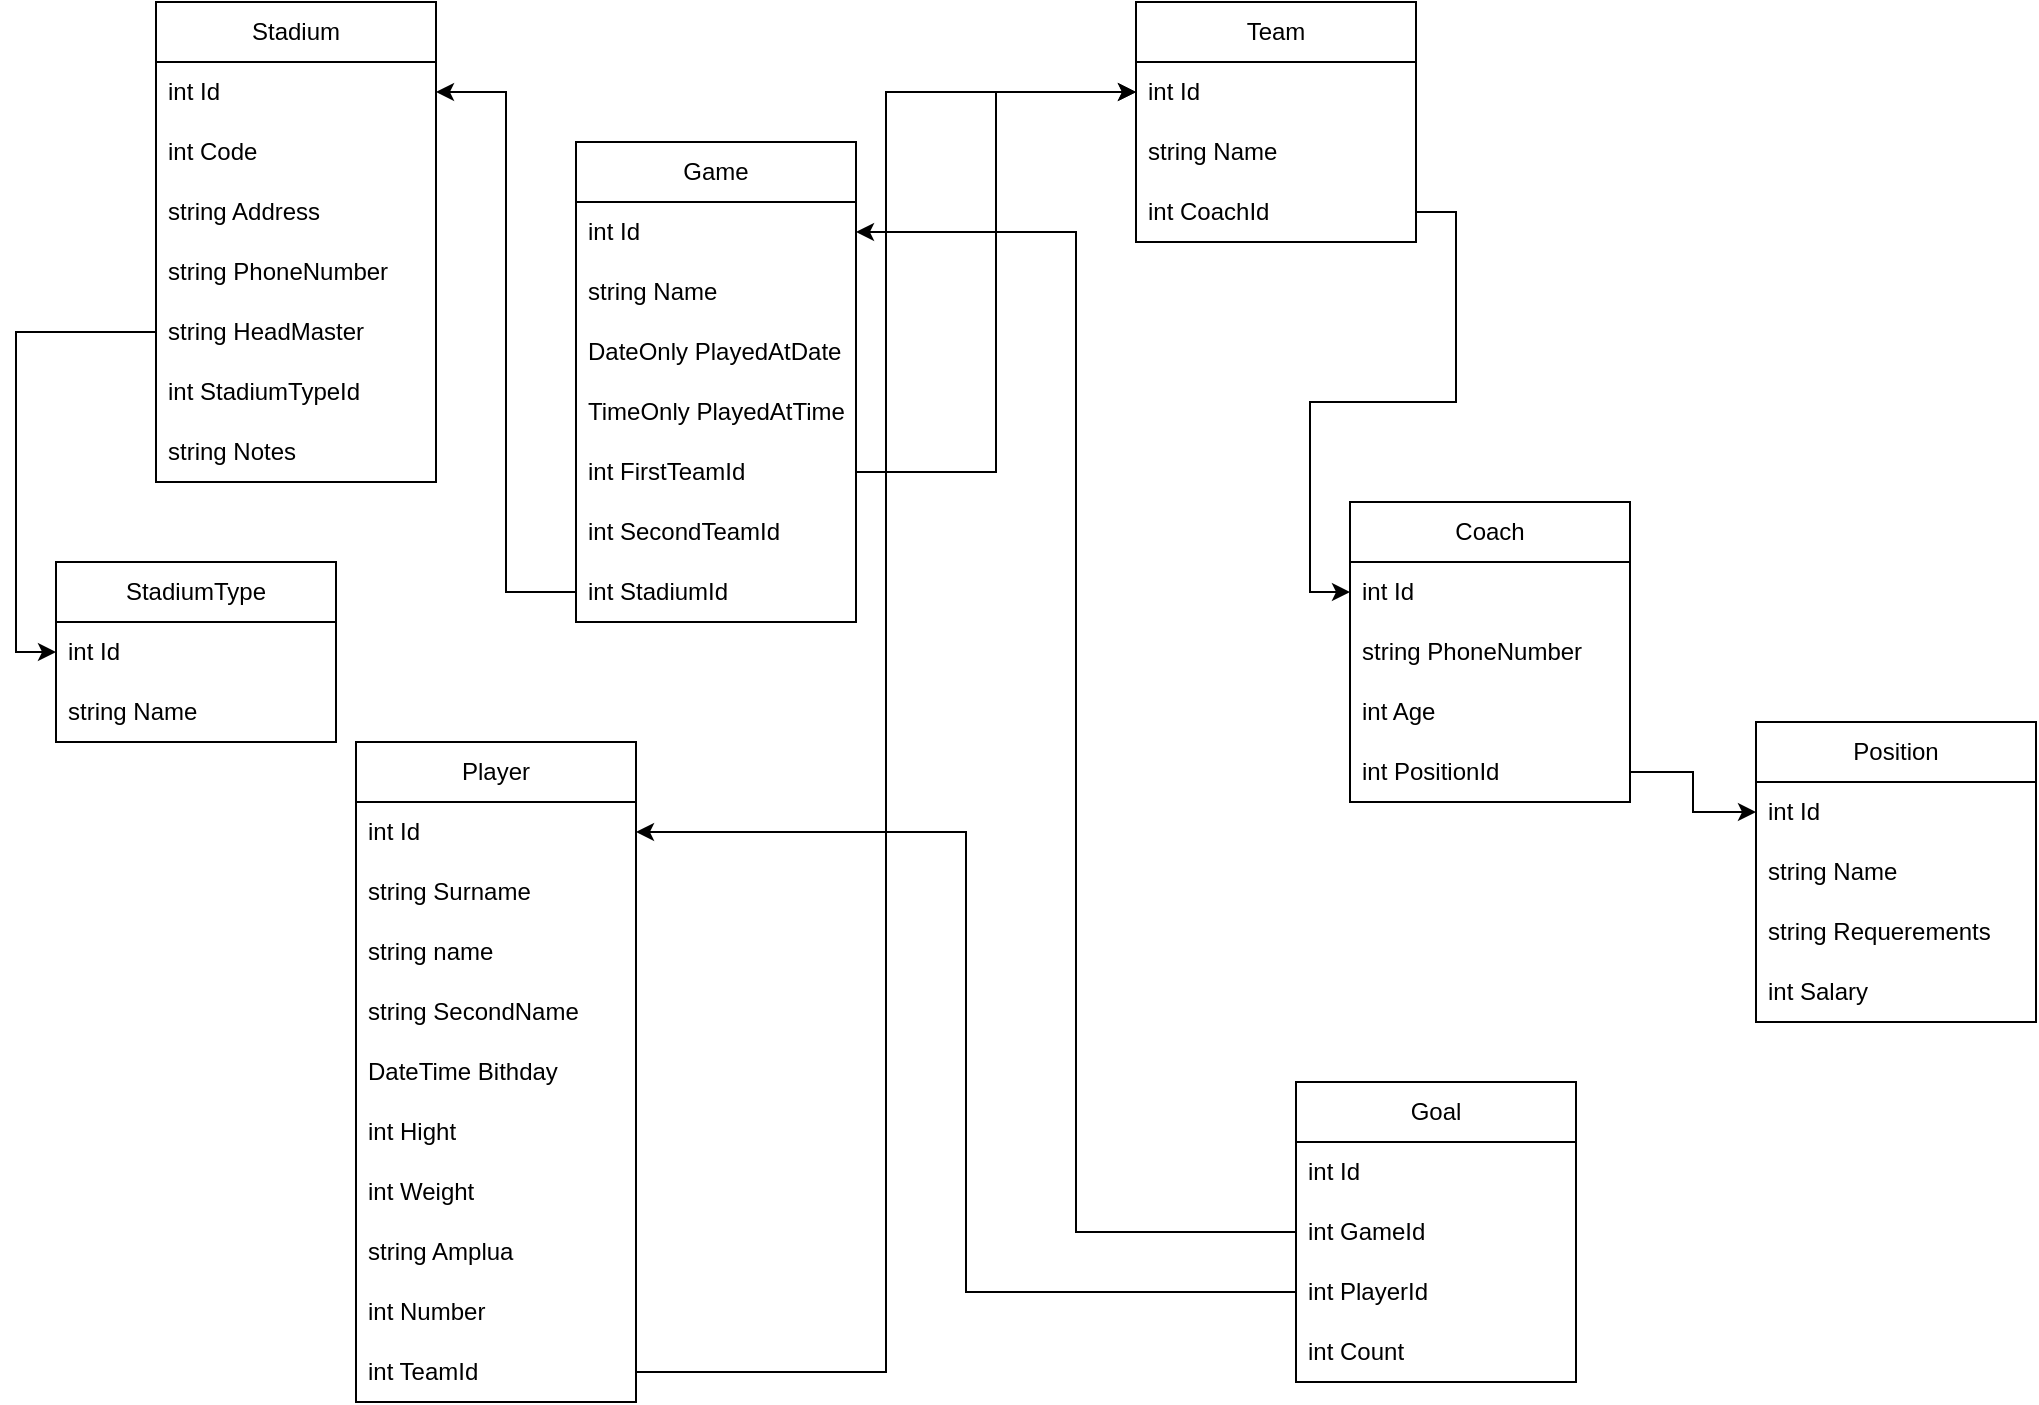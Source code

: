 <mxfile version="24.8.1">
  <diagram name="Страница — 1" id="1MP5FgzzrECtCmmfU7ie">
    <mxGraphModel dx="574" dy="298" grid="1" gridSize="10" guides="1" tooltips="1" connect="1" arrows="1" fold="1" page="1" pageScale="1" pageWidth="827" pageHeight="1169" math="0" shadow="0">
      <root>
        <mxCell id="0" />
        <mxCell id="1" parent="0" />
        <mxCell id="SEXWkNp9k0G2XEpR-ho--1" value="Stadium" style="swimlane;fontStyle=0;childLayout=stackLayout;horizontal=1;startSize=30;horizontalStack=0;resizeParent=1;resizeParentMax=0;resizeLast=0;collapsible=1;marginBottom=0;whiteSpace=wrap;html=1;" parent="1" vertex="1">
          <mxGeometry x="90" y="120" width="140" height="240" as="geometry" />
        </mxCell>
        <mxCell id="SEXWkNp9k0G2XEpR-ho--2" value="int Id" style="text;strokeColor=none;fillColor=none;align=left;verticalAlign=middle;spacingLeft=4;spacingRight=4;overflow=hidden;points=[[0,0.5],[1,0.5]];portConstraint=eastwest;rotatable=0;whiteSpace=wrap;html=1;" parent="SEXWkNp9k0G2XEpR-ho--1" vertex="1">
          <mxGeometry y="30" width="140" height="30" as="geometry" />
        </mxCell>
        <mxCell id="SEXWkNp9k0G2XEpR-ho--3" value="int Code" style="text;strokeColor=none;fillColor=none;align=left;verticalAlign=middle;spacingLeft=4;spacingRight=4;overflow=hidden;points=[[0,0.5],[1,0.5]];portConstraint=eastwest;rotatable=0;whiteSpace=wrap;html=1;" parent="SEXWkNp9k0G2XEpR-ho--1" vertex="1">
          <mxGeometry y="60" width="140" height="30" as="geometry" />
        </mxCell>
        <mxCell id="SEXWkNp9k0G2XEpR-ho--4" value="string Address" style="text;strokeColor=none;fillColor=none;align=left;verticalAlign=middle;spacingLeft=4;spacingRight=4;overflow=hidden;points=[[0,0.5],[1,0.5]];portConstraint=eastwest;rotatable=0;whiteSpace=wrap;html=1;" parent="SEXWkNp9k0G2XEpR-ho--1" vertex="1">
          <mxGeometry y="90" width="140" height="30" as="geometry" />
        </mxCell>
        <mxCell id="SEXWkNp9k0G2XEpR-ho--5" value="string PhoneNumber" style="text;strokeColor=none;fillColor=none;align=left;verticalAlign=middle;spacingLeft=4;spacingRight=4;overflow=hidden;points=[[0,0.5],[1,0.5]];portConstraint=eastwest;rotatable=0;whiteSpace=wrap;html=1;" parent="SEXWkNp9k0G2XEpR-ho--1" vertex="1">
          <mxGeometry y="120" width="140" height="30" as="geometry" />
        </mxCell>
        <mxCell id="SEXWkNp9k0G2XEpR-ho--6" value="string H&lt;span style=&quot;background-color: initial;&quot;&gt;eadMaster&lt;/span&gt;" style="text;strokeColor=none;fillColor=none;align=left;verticalAlign=middle;spacingLeft=4;spacingRight=4;overflow=hidden;points=[[0,0.5],[1,0.5]];portConstraint=eastwest;rotatable=0;whiteSpace=wrap;html=1;" parent="SEXWkNp9k0G2XEpR-ho--1" vertex="1">
          <mxGeometry y="150" width="140" height="30" as="geometry" />
        </mxCell>
        <mxCell id="SEXWkNp9k0G2XEpR-ho--7" value="int StadiumTypeId" style="text;strokeColor=none;fillColor=none;align=left;verticalAlign=middle;spacingLeft=4;spacingRight=4;overflow=hidden;points=[[0,0.5],[1,0.5]];portConstraint=eastwest;rotatable=0;whiteSpace=wrap;html=1;" parent="SEXWkNp9k0G2XEpR-ho--1" vertex="1">
          <mxGeometry y="180" width="140" height="30" as="geometry" />
        </mxCell>
        <mxCell id="SEXWkNp9k0G2XEpR-ho--8" value="string Notes" style="text;strokeColor=none;fillColor=none;align=left;verticalAlign=middle;spacingLeft=4;spacingRight=4;overflow=hidden;points=[[0,0.5],[1,0.5]];portConstraint=eastwest;rotatable=0;whiteSpace=wrap;html=1;" parent="SEXWkNp9k0G2XEpR-ho--1" vertex="1">
          <mxGeometry y="210" width="140" height="30" as="geometry" />
        </mxCell>
        <mxCell id="SEXWkNp9k0G2XEpR-ho--10" value="StadiumType" style="swimlane;fontStyle=0;childLayout=stackLayout;horizontal=1;startSize=30;horizontalStack=0;resizeParent=1;resizeParentMax=0;resizeLast=0;collapsible=1;marginBottom=0;whiteSpace=wrap;html=1;" parent="1" vertex="1">
          <mxGeometry x="40" y="400" width="140" height="90" as="geometry" />
        </mxCell>
        <mxCell id="SEXWkNp9k0G2XEpR-ho--11" value="int Id" style="text;strokeColor=none;fillColor=none;align=left;verticalAlign=middle;spacingLeft=4;spacingRight=4;overflow=hidden;points=[[0,0.5],[1,0.5]];portConstraint=eastwest;rotatable=0;whiteSpace=wrap;html=1;" parent="SEXWkNp9k0G2XEpR-ho--10" vertex="1">
          <mxGeometry y="30" width="140" height="30" as="geometry" />
        </mxCell>
        <mxCell id="SEXWkNp9k0G2XEpR-ho--12" value="string Name" style="text;strokeColor=none;fillColor=none;align=left;verticalAlign=middle;spacingLeft=4;spacingRight=4;overflow=hidden;points=[[0,0.5],[1,0.5]];portConstraint=eastwest;rotatable=0;whiteSpace=wrap;html=1;" parent="SEXWkNp9k0G2XEpR-ho--10" vertex="1">
          <mxGeometry y="60" width="140" height="30" as="geometry" />
        </mxCell>
        <mxCell id="SEXWkNp9k0G2XEpR-ho--14" value="Game" style="swimlane;fontStyle=0;childLayout=stackLayout;horizontal=1;startSize=30;horizontalStack=0;resizeParent=1;resizeParentMax=0;resizeLast=0;collapsible=1;marginBottom=0;whiteSpace=wrap;html=1;" parent="1" vertex="1">
          <mxGeometry x="300" y="190" width="140" height="240" as="geometry" />
        </mxCell>
        <mxCell id="SEXWkNp9k0G2XEpR-ho--15" value="int Id" style="text;strokeColor=none;fillColor=none;align=left;verticalAlign=middle;spacingLeft=4;spacingRight=4;overflow=hidden;points=[[0,0.5],[1,0.5]];portConstraint=eastwest;rotatable=0;whiteSpace=wrap;html=1;" parent="SEXWkNp9k0G2XEpR-ho--14" vertex="1">
          <mxGeometry y="30" width="140" height="30" as="geometry" />
        </mxCell>
        <mxCell id="SEXWkNp9k0G2XEpR-ho--16" value="string Name" style="text;strokeColor=none;fillColor=none;align=left;verticalAlign=middle;spacingLeft=4;spacingRight=4;overflow=hidden;points=[[0,0.5],[1,0.5]];portConstraint=eastwest;rotatable=0;whiteSpace=wrap;html=1;" parent="SEXWkNp9k0G2XEpR-ho--14" vertex="1">
          <mxGeometry y="60" width="140" height="30" as="geometry" />
        </mxCell>
        <mxCell id="SEXWkNp9k0G2XEpR-ho--17" value="DateOnly PlayedAtDate" style="text;strokeColor=none;fillColor=none;align=left;verticalAlign=middle;spacingLeft=4;spacingRight=4;overflow=hidden;points=[[0,0.5],[1,0.5]];portConstraint=eastwest;rotatable=0;whiteSpace=wrap;html=1;" parent="SEXWkNp9k0G2XEpR-ho--14" vertex="1">
          <mxGeometry y="90" width="140" height="30" as="geometry" />
        </mxCell>
        <mxCell id="SEXWkNp9k0G2XEpR-ho--18" value="TimeOnly PlayedAtTime" style="text;strokeColor=none;fillColor=none;align=left;verticalAlign=middle;spacingLeft=4;spacingRight=4;overflow=hidden;points=[[0,0.5],[1,0.5]];portConstraint=eastwest;rotatable=0;whiteSpace=wrap;html=1;" parent="SEXWkNp9k0G2XEpR-ho--14" vertex="1">
          <mxGeometry y="120" width="140" height="30" as="geometry" />
        </mxCell>
        <mxCell id="SEXWkNp9k0G2XEpR-ho--19" value="int FirstTeamId" style="text;strokeColor=none;fillColor=none;align=left;verticalAlign=middle;spacingLeft=4;spacingRight=4;overflow=hidden;points=[[0,0.5],[1,0.5]];portConstraint=eastwest;rotatable=0;whiteSpace=wrap;html=1;" parent="SEXWkNp9k0G2XEpR-ho--14" vertex="1">
          <mxGeometry y="150" width="140" height="30" as="geometry" />
        </mxCell>
        <mxCell id="U7LiObNSI7hE4LdqTyZU-1" value="int SecondTeamId" style="text;strokeColor=none;fillColor=none;align=left;verticalAlign=middle;spacingLeft=4;spacingRight=4;overflow=hidden;points=[[0,0.5],[1,0.5]];portConstraint=eastwest;rotatable=0;whiteSpace=wrap;html=1;" vertex="1" parent="SEXWkNp9k0G2XEpR-ho--14">
          <mxGeometry y="180" width="140" height="30" as="geometry" />
        </mxCell>
        <mxCell id="SEXWkNp9k0G2XEpR-ho--20" value="int StadiumId" style="text;strokeColor=none;fillColor=none;align=left;verticalAlign=middle;spacingLeft=4;spacingRight=4;overflow=hidden;points=[[0,0.5],[1,0.5]];portConstraint=eastwest;rotatable=0;whiteSpace=wrap;html=1;" parent="SEXWkNp9k0G2XEpR-ho--14" vertex="1">
          <mxGeometry y="210" width="140" height="30" as="geometry" />
        </mxCell>
        <mxCell id="SEXWkNp9k0G2XEpR-ho--21" value="Team" style="swimlane;fontStyle=0;childLayout=stackLayout;horizontal=1;startSize=30;horizontalStack=0;resizeParent=1;resizeParentMax=0;resizeLast=0;collapsible=1;marginBottom=0;whiteSpace=wrap;html=1;" parent="1" vertex="1">
          <mxGeometry x="580" y="120" width="140" height="120" as="geometry" />
        </mxCell>
        <mxCell id="SEXWkNp9k0G2XEpR-ho--22" value="int Id" style="text;strokeColor=none;fillColor=none;align=left;verticalAlign=middle;spacingLeft=4;spacingRight=4;overflow=hidden;points=[[0,0.5],[1,0.5]];portConstraint=eastwest;rotatable=0;whiteSpace=wrap;html=1;" parent="SEXWkNp9k0G2XEpR-ho--21" vertex="1">
          <mxGeometry y="30" width="140" height="30" as="geometry" />
        </mxCell>
        <mxCell id="SEXWkNp9k0G2XEpR-ho--23" value="string Name" style="text;strokeColor=none;fillColor=none;align=left;verticalAlign=middle;spacingLeft=4;spacingRight=4;overflow=hidden;points=[[0,0.5],[1,0.5]];portConstraint=eastwest;rotatable=0;whiteSpace=wrap;html=1;" parent="SEXWkNp9k0G2XEpR-ho--21" vertex="1">
          <mxGeometry y="60" width="140" height="30" as="geometry" />
        </mxCell>
        <mxCell id="SEXWkNp9k0G2XEpR-ho--24" value="int CoachId" style="text;strokeColor=none;fillColor=none;align=left;verticalAlign=middle;spacingLeft=4;spacingRight=4;overflow=hidden;points=[[0,0.5],[1,0.5]];portConstraint=eastwest;rotatable=0;whiteSpace=wrap;html=1;" parent="SEXWkNp9k0G2XEpR-ho--21" vertex="1">
          <mxGeometry y="90" width="140" height="30" as="geometry" />
        </mxCell>
        <mxCell id="SEXWkNp9k0G2XEpR-ho--25" value="Player" style="swimlane;fontStyle=0;childLayout=stackLayout;horizontal=1;startSize=30;horizontalStack=0;resizeParent=1;resizeParentMax=0;resizeLast=0;collapsible=1;marginBottom=0;whiteSpace=wrap;html=1;" parent="1" vertex="1">
          <mxGeometry x="190" y="490" width="140" height="330" as="geometry" />
        </mxCell>
        <mxCell id="SEXWkNp9k0G2XEpR-ho--26" value="int Id" style="text;strokeColor=none;fillColor=none;align=left;verticalAlign=middle;spacingLeft=4;spacingRight=4;overflow=hidden;points=[[0,0.5],[1,0.5]];portConstraint=eastwest;rotatable=0;whiteSpace=wrap;html=1;" parent="SEXWkNp9k0G2XEpR-ho--25" vertex="1">
          <mxGeometry y="30" width="140" height="30" as="geometry" />
        </mxCell>
        <mxCell id="SEXWkNp9k0G2XEpR-ho--27" value="string Surname" style="text;strokeColor=none;fillColor=none;align=left;verticalAlign=middle;spacingLeft=4;spacingRight=4;overflow=hidden;points=[[0,0.5],[1,0.5]];portConstraint=eastwest;rotatable=0;whiteSpace=wrap;html=1;" parent="SEXWkNp9k0G2XEpR-ho--25" vertex="1">
          <mxGeometry y="60" width="140" height="30" as="geometry" />
        </mxCell>
        <mxCell id="SEXWkNp9k0G2XEpR-ho--28" value="string name" style="text;strokeColor=none;fillColor=none;align=left;verticalAlign=middle;spacingLeft=4;spacingRight=4;overflow=hidden;points=[[0,0.5],[1,0.5]];portConstraint=eastwest;rotatable=0;whiteSpace=wrap;html=1;" parent="SEXWkNp9k0G2XEpR-ho--25" vertex="1">
          <mxGeometry y="90" width="140" height="30" as="geometry" />
        </mxCell>
        <mxCell id="SEXWkNp9k0G2XEpR-ho--29" value="string SecondName" style="text;strokeColor=none;fillColor=none;align=left;verticalAlign=middle;spacingLeft=4;spacingRight=4;overflow=hidden;points=[[0,0.5],[1,0.5]];portConstraint=eastwest;rotatable=0;whiteSpace=wrap;html=1;" parent="SEXWkNp9k0G2XEpR-ho--25" vertex="1">
          <mxGeometry y="120" width="140" height="30" as="geometry" />
        </mxCell>
        <mxCell id="SEXWkNp9k0G2XEpR-ho--30" value="DateTime Bithday" style="text;strokeColor=none;fillColor=none;align=left;verticalAlign=middle;spacingLeft=4;spacingRight=4;overflow=hidden;points=[[0,0.5],[1,0.5]];portConstraint=eastwest;rotatable=0;whiteSpace=wrap;html=1;" parent="SEXWkNp9k0G2XEpR-ho--25" vertex="1">
          <mxGeometry y="150" width="140" height="30" as="geometry" />
        </mxCell>
        <mxCell id="SEXWkNp9k0G2XEpR-ho--31" value="int Hight" style="text;strokeColor=none;fillColor=none;align=left;verticalAlign=middle;spacingLeft=4;spacingRight=4;overflow=hidden;points=[[0,0.5],[1,0.5]];portConstraint=eastwest;rotatable=0;whiteSpace=wrap;html=1;" parent="SEXWkNp9k0G2XEpR-ho--25" vertex="1">
          <mxGeometry y="180" width="140" height="30" as="geometry" />
        </mxCell>
        <mxCell id="SEXWkNp9k0G2XEpR-ho--32" value="int Weight" style="text;strokeColor=none;fillColor=none;align=left;verticalAlign=middle;spacingLeft=4;spacingRight=4;overflow=hidden;points=[[0,0.5],[1,0.5]];portConstraint=eastwest;rotatable=0;whiteSpace=wrap;html=1;" parent="SEXWkNp9k0G2XEpR-ho--25" vertex="1">
          <mxGeometry y="210" width="140" height="30" as="geometry" />
        </mxCell>
        <mxCell id="SEXWkNp9k0G2XEpR-ho--33" value="string Amplua" style="text;strokeColor=none;fillColor=none;align=left;verticalAlign=middle;spacingLeft=4;spacingRight=4;overflow=hidden;points=[[0,0.5],[1,0.5]];portConstraint=eastwest;rotatable=0;whiteSpace=wrap;html=1;" parent="SEXWkNp9k0G2XEpR-ho--25" vertex="1">
          <mxGeometry y="240" width="140" height="30" as="geometry" />
        </mxCell>
        <mxCell id="SEXWkNp9k0G2XEpR-ho--34" value="int Number" style="text;strokeColor=none;fillColor=none;align=left;verticalAlign=middle;spacingLeft=4;spacingRight=4;overflow=hidden;points=[[0,0.5],[1,0.5]];portConstraint=eastwest;rotatable=0;whiteSpace=wrap;html=1;" parent="SEXWkNp9k0G2XEpR-ho--25" vertex="1">
          <mxGeometry y="270" width="140" height="30" as="geometry" />
        </mxCell>
        <mxCell id="SEXWkNp9k0G2XEpR-ho--35" value="int TeamId&amp;nbsp;" style="text;strokeColor=none;fillColor=none;align=left;verticalAlign=middle;spacingLeft=4;spacingRight=4;overflow=hidden;points=[[0,0.5],[1,0.5]];portConstraint=eastwest;rotatable=0;whiteSpace=wrap;html=1;" parent="SEXWkNp9k0G2XEpR-ho--25" vertex="1">
          <mxGeometry y="300" width="140" height="30" as="geometry" />
        </mxCell>
        <mxCell id="SEXWkNp9k0G2XEpR-ho--36" value="Position" style="swimlane;fontStyle=0;childLayout=stackLayout;horizontal=1;startSize=30;horizontalStack=0;resizeParent=1;resizeParentMax=0;resizeLast=0;collapsible=1;marginBottom=0;whiteSpace=wrap;html=1;" parent="1" vertex="1">
          <mxGeometry x="890" y="480" width="140" height="150" as="geometry" />
        </mxCell>
        <mxCell id="SEXWkNp9k0G2XEpR-ho--37" value="int Id" style="text;strokeColor=none;fillColor=none;align=left;verticalAlign=middle;spacingLeft=4;spacingRight=4;overflow=hidden;points=[[0,0.5],[1,0.5]];portConstraint=eastwest;rotatable=0;whiteSpace=wrap;html=1;" parent="SEXWkNp9k0G2XEpR-ho--36" vertex="1">
          <mxGeometry y="30" width="140" height="30" as="geometry" />
        </mxCell>
        <mxCell id="SEXWkNp9k0G2XEpR-ho--38" value="string Name" style="text;strokeColor=none;fillColor=none;align=left;verticalAlign=middle;spacingLeft=4;spacingRight=4;overflow=hidden;points=[[0,0.5],[1,0.5]];portConstraint=eastwest;rotatable=0;whiteSpace=wrap;html=1;" parent="SEXWkNp9k0G2XEpR-ho--36" vertex="1">
          <mxGeometry y="60" width="140" height="30" as="geometry" />
        </mxCell>
        <mxCell id="SEXWkNp9k0G2XEpR-ho--39" value="string Requerements" style="text;strokeColor=none;fillColor=none;align=left;verticalAlign=middle;spacingLeft=4;spacingRight=4;overflow=hidden;points=[[0,0.5],[1,0.5]];portConstraint=eastwest;rotatable=0;whiteSpace=wrap;html=1;" parent="SEXWkNp9k0G2XEpR-ho--36" vertex="1">
          <mxGeometry y="90" width="140" height="30" as="geometry" />
        </mxCell>
        <mxCell id="SEXWkNp9k0G2XEpR-ho--40" value="int Salary" style="text;strokeColor=none;fillColor=none;align=left;verticalAlign=middle;spacingLeft=4;spacingRight=4;overflow=hidden;points=[[0,0.5],[1,0.5]];portConstraint=eastwest;rotatable=0;whiteSpace=wrap;html=1;" parent="SEXWkNp9k0G2XEpR-ho--36" vertex="1">
          <mxGeometry y="120" width="140" height="30" as="geometry" />
        </mxCell>
        <mxCell id="SEXWkNp9k0G2XEpR-ho--41" value="Coach" style="swimlane;fontStyle=0;childLayout=stackLayout;horizontal=1;startSize=30;horizontalStack=0;resizeParent=1;resizeParentMax=0;resizeLast=0;collapsible=1;marginBottom=0;whiteSpace=wrap;html=1;" parent="1" vertex="1">
          <mxGeometry x="687" y="370" width="140" height="150" as="geometry" />
        </mxCell>
        <mxCell id="SEXWkNp9k0G2XEpR-ho--42" value="int Id" style="text;strokeColor=none;fillColor=none;align=left;verticalAlign=middle;spacingLeft=4;spacingRight=4;overflow=hidden;points=[[0,0.5],[1,0.5]];portConstraint=eastwest;rotatable=0;whiteSpace=wrap;html=1;" parent="SEXWkNp9k0G2XEpR-ho--41" vertex="1">
          <mxGeometry y="30" width="140" height="30" as="geometry" />
        </mxCell>
        <mxCell id="SEXWkNp9k0G2XEpR-ho--43" value="string PhoneNumber" style="text;strokeColor=none;fillColor=none;align=left;verticalAlign=middle;spacingLeft=4;spacingRight=4;overflow=hidden;points=[[0,0.5],[1,0.5]];portConstraint=eastwest;rotatable=0;whiteSpace=wrap;html=1;" parent="SEXWkNp9k0G2XEpR-ho--41" vertex="1">
          <mxGeometry y="60" width="140" height="30" as="geometry" />
        </mxCell>
        <mxCell id="SEXWkNp9k0G2XEpR-ho--44" value="int Age" style="text;strokeColor=none;fillColor=none;align=left;verticalAlign=middle;spacingLeft=4;spacingRight=4;overflow=hidden;points=[[0,0.5],[1,0.5]];portConstraint=eastwest;rotatable=0;whiteSpace=wrap;html=1;" parent="SEXWkNp9k0G2XEpR-ho--41" vertex="1">
          <mxGeometry y="90" width="140" height="30" as="geometry" />
        </mxCell>
        <mxCell id="SEXWkNp9k0G2XEpR-ho--48" value="int PositionId" style="text;strokeColor=none;fillColor=none;align=left;verticalAlign=middle;spacingLeft=4;spacingRight=4;overflow=hidden;points=[[0,0.5],[1,0.5]];portConstraint=eastwest;rotatable=0;whiteSpace=wrap;html=1;" parent="SEXWkNp9k0G2XEpR-ho--41" vertex="1">
          <mxGeometry y="120" width="140" height="30" as="geometry" />
        </mxCell>
        <mxCell id="SEXWkNp9k0G2XEpR-ho--45" style="edgeStyle=orthogonalEdgeStyle;rounded=0;orthogonalLoop=1;jettySize=auto;html=1;entryX=0;entryY=0.5;entryDx=0;entryDy=0;" parent="1" source="SEXWkNp9k0G2XEpR-ho--6" target="SEXWkNp9k0G2XEpR-ho--11" edge="1">
          <mxGeometry relative="1" as="geometry">
            <mxPoint x="240" y="240" as="targetPoint" />
          </mxGeometry>
        </mxCell>
        <mxCell id="SEXWkNp9k0G2XEpR-ho--46" style="edgeStyle=orthogonalEdgeStyle;rounded=0;orthogonalLoop=1;jettySize=auto;html=1;entryX=0;entryY=0.5;entryDx=0;entryDy=0;" parent="1" source="SEXWkNp9k0G2XEpR-ho--19" target="SEXWkNp9k0G2XEpR-ho--22" edge="1">
          <mxGeometry relative="1" as="geometry" />
        </mxCell>
        <mxCell id="SEXWkNp9k0G2XEpR-ho--47" style="edgeStyle=orthogonalEdgeStyle;rounded=0;orthogonalLoop=1;jettySize=auto;html=1;entryX=1;entryY=0.5;entryDx=0;entryDy=0;" parent="1" source="SEXWkNp9k0G2XEpR-ho--20" target="SEXWkNp9k0G2XEpR-ho--2" edge="1">
          <mxGeometry relative="1" as="geometry" />
        </mxCell>
        <mxCell id="SEXWkNp9k0G2XEpR-ho--49" style="edgeStyle=orthogonalEdgeStyle;rounded=0;orthogonalLoop=1;jettySize=auto;html=1;entryX=0;entryY=0.5;entryDx=0;entryDy=0;" parent="1" source="SEXWkNp9k0G2XEpR-ho--48" target="SEXWkNp9k0G2XEpR-ho--37" edge="1">
          <mxGeometry relative="1" as="geometry" />
        </mxCell>
        <mxCell id="SEXWkNp9k0G2XEpR-ho--50" style="edgeStyle=orthogonalEdgeStyle;rounded=0;orthogonalLoop=1;jettySize=auto;html=1;entryX=0;entryY=0.5;entryDx=0;entryDy=0;" parent="1" source="SEXWkNp9k0G2XEpR-ho--24" target="SEXWkNp9k0G2XEpR-ho--42" edge="1">
          <mxGeometry relative="1" as="geometry" />
        </mxCell>
        <mxCell id="SEXWkNp9k0G2XEpR-ho--51" style="edgeStyle=orthogonalEdgeStyle;rounded=0;orthogonalLoop=1;jettySize=auto;html=1;entryX=0;entryY=0.5;entryDx=0;entryDy=0;" parent="1" source="SEXWkNp9k0G2XEpR-ho--35" target="SEXWkNp9k0G2XEpR-ho--22" edge="1">
          <mxGeometry relative="1" as="geometry">
            <mxPoint x="570" y="190" as="targetPoint" />
          </mxGeometry>
        </mxCell>
        <mxCell id="SEXWkNp9k0G2XEpR-ho--52" value="Goal" style="swimlane;fontStyle=0;childLayout=stackLayout;horizontal=1;startSize=30;horizontalStack=0;resizeParent=1;resizeParentMax=0;resizeLast=0;collapsible=1;marginBottom=0;whiteSpace=wrap;html=1;" parent="1" vertex="1">
          <mxGeometry x="660" y="660" width="140" height="150" as="geometry" />
        </mxCell>
        <mxCell id="SEXWkNp9k0G2XEpR-ho--53" value="int Id" style="text;strokeColor=none;fillColor=none;align=left;verticalAlign=middle;spacingLeft=4;spacingRight=4;overflow=hidden;points=[[0,0.5],[1,0.5]];portConstraint=eastwest;rotatable=0;whiteSpace=wrap;html=1;" parent="SEXWkNp9k0G2XEpR-ho--52" vertex="1">
          <mxGeometry y="30" width="140" height="30" as="geometry" />
        </mxCell>
        <mxCell id="SEXWkNp9k0G2XEpR-ho--54" value="int GameId" style="text;strokeColor=none;fillColor=none;align=left;verticalAlign=middle;spacingLeft=4;spacingRight=4;overflow=hidden;points=[[0,0.5],[1,0.5]];portConstraint=eastwest;rotatable=0;whiteSpace=wrap;html=1;" parent="SEXWkNp9k0G2XEpR-ho--52" vertex="1">
          <mxGeometry y="60" width="140" height="30" as="geometry" />
        </mxCell>
        <mxCell id="SEXWkNp9k0G2XEpR-ho--55" value="int PlayerId" style="text;strokeColor=none;fillColor=none;align=left;verticalAlign=middle;spacingLeft=4;spacingRight=4;overflow=hidden;points=[[0,0.5],[1,0.5]];portConstraint=eastwest;rotatable=0;whiteSpace=wrap;html=1;" parent="SEXWkNp9k0G2XEpR-ho--52" vertex="1">
          <mxGeometry y="90" width="140" height="30" as="geometry" />
        </mxCell>
        <mxCell id="SEXWkNp9k0G2XEpR-ho--56" value="int Count" style="text;strokeColor=none;fillColor=none;align=left;verticalAlign=middle;spacingLeft=4;spacingRight=4;overflow=hidden;points=[[0,0.5],[1,0.5]];portConstraint=eastwest;rotatable=0;whiteSpace=wrap;html=1;" parent="SEXWkNp9k0G2XEpR-ho--52" vertex="1">
          <mxGeometry y="120" width="140" height="30" as="geometry" />
        </mxCell>
        <mxCell id="SEXWkNp9k0G2XEpR-ho--58" style="edgeStyle=orthogonalEdgeStyle;rounded=0;orthogonalLoop=1;jettySize=auto;html=1;entryX=1;entryY=0.5;entryDx=0;entryDy=0;" parent="1" source="SEXWkNp9k0G2XEpR-ho--54" target="SEXWkNp9k0G2XEpR-ho--15" edge="1">
          <mxGeometry relative="1" as="geometry" />
        </mxCell>
        <mxCell id="SEXWkNp9k0G2XEpR-ho--59" style="edgeStyle=orthogonalEdgeStyle;rounded=0;orthogonalLoop=1;jettySize=auto;html=1;entryX=1;entryY=0.5;entryDx=0;entryDy=0;" parent="1" source="SEXWkNp9k0G2XEpR-ho--55" target="SEXWkNp9k0G2XEpR-ho--26" edge="1">
          <mxGeometry relative="1" as="geometry" />
        </mxCell>
      </root>
    </mxGraphModel>
  </diagram>
</mxfile>
